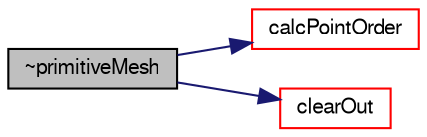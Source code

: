digraph "~primitiveMesh"
{
  bgcolor="transparent";
  edge [fontname="FreeSans",fontsize="10",labelfontname="FreeSans",labelfontsize="10"];
  node [fontname="FreeSans",fontsize="10",shape=record];
  rankdir="LR";
  Node4 [label="~primitiveMesh",height=0.2,width=0.4,color="black", fillcolor="grey75", style="filled", fontcolor="black"];
  Node4 -> Node5 [color="midnightblue",fontsize="10",style="solid",fontname="FreeSans"];
  Node5 [label="calcPointOrder",height=0.2,width=0.4,color="red",URL="$a27530.html#a156c0fd56f1beafef1b3e451cbc7cfa1",tooltip="Helper function to calculate point ordering. Returns true. "];
  Node4 -> Node12 [color="midnightblue",fontsize="10",style="solid",fontname="FreeSans"];
  Node12 [label="clearOut",height=0.2,width=0.4,color="red",URL="$a27530.html#af320697688df08f1438d37a86bcaf25d",tooltip="Clear all geometry and addressing unnecessary for CFD. "];
}
